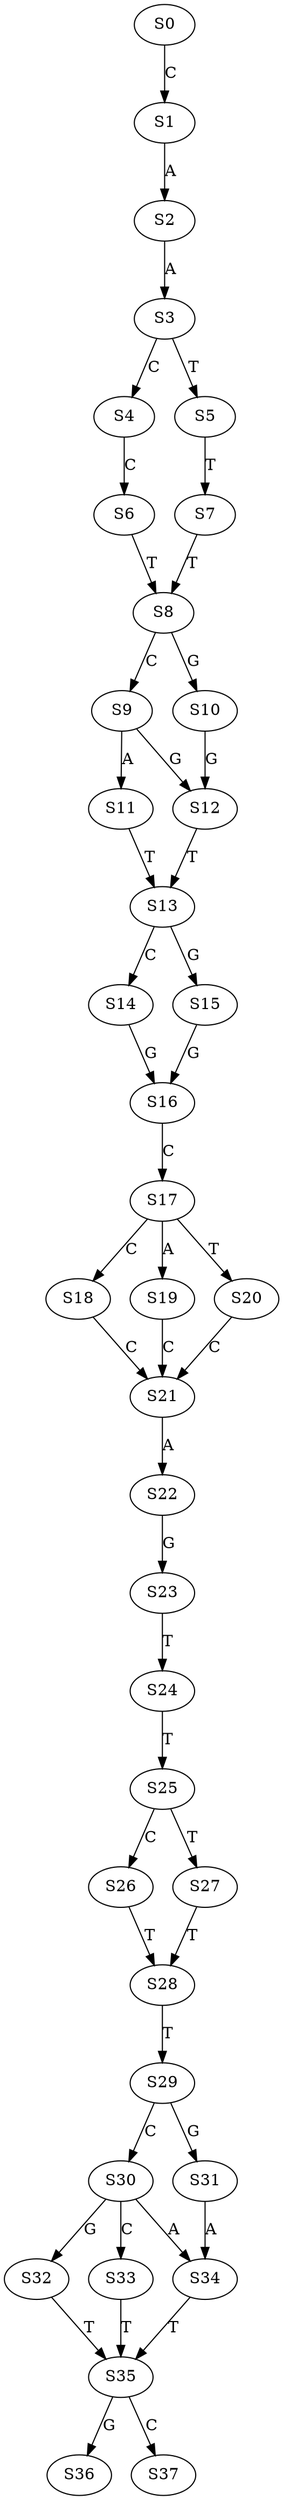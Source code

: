 strict digraph  {
	S0 -> S1 [ label = C ];
	S1 -> S2 [ label = A ];
	S2 -> S3 [ label = A ];
	S3 -> S4 [ label = C ];
	S3 -> S5 [ label = T ];
	S4 -> S6 [ label = C ];
	S5 -> S7 [ label = T ];
	S6 -> S8 [ label = T ];
	S7 -> S8 [ label = T ];
	S8 -> S9 [ label = C ];
	S8 -> S10 [ label = G ];
	S9 -> S11 [ label = A ];
	S9 -> S12 [ label = G ];
	S10 -> S12 [ label = G ];
	S11 -> S13 [ label = T ];
	S12 -> S13 [ label = T ];
	S13 -> S14 [ label = C ];
	S13 -> S15 [ label = G ];
	S14 -> S16 [ label = G ];
	S15 -> S16 [ label = G ];
	S16 -> S17 [ label = C ];
	S17 -> S18 [ label = C ];
	S17 -> S19 [ label = A ];
	S17 -> S20 [ label = T ];
	S18 -> S21 [ label = C ];
	S19 -> S21 [ label = C ];
	S20 -> S21 [ label = C ];
	S21 -> S22 [ label = A ];
	S22 -> S23 [ label = G ];
	S23 -> S24 [ label = T ];
	S24 -> S25 [ label = T ];
	S25 -> S26 [ label = C ];
	S25 -> S27 [ label = T ];
	S26 -> S28 [ label = T ];
	S27 -> S28 [ label = T ];
	S28 -> S29 [ label = T ];
	S29 -> S30 [ label = C ];
	S29 -> S31 [ label = G ];
	S30 -> S32 [ label = G ];
	S30 -> S33 [ label = C ];
	S30 -> S34 [ label = A ];
	S31 -> S34 [ label = A ];
	S32 -> S35 [ label = T ];
	S33 -> S35 [ label = T ];
	S34 -> S35 [ label = T ];
	S35 -> S36 [ label = G ];
	S35 -> S37 [ label = C ];
}
